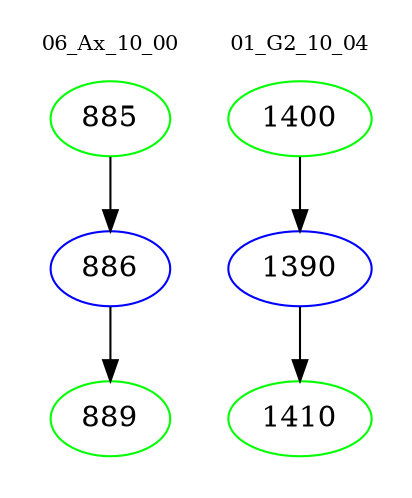 digraph{
subgraph cluster_0 {
color = white
label = "06_Ax_10_00";
fontsize=10;
T0_885 [label="885", color="green"]
T0_885 -> T0_886 [color="black"]
T0_886 [label="886", color="blue"]
T0_886 -> T0_889 [color="black"]
T0_889 [label="889", color="green"]
}
subgraph cluster_1 {
color = white
label = "01_G2_10_04";
fontsize=10;
T1_1400 [label="1400", color="green"]
T1_1400 -> T1_1390 [color="black"]
T1_1390 [label="1390", color="blue"]
T1_1390 -> T1_1410 [color="black"]
T1_1410 [label="1410", color="green"]
}
}
